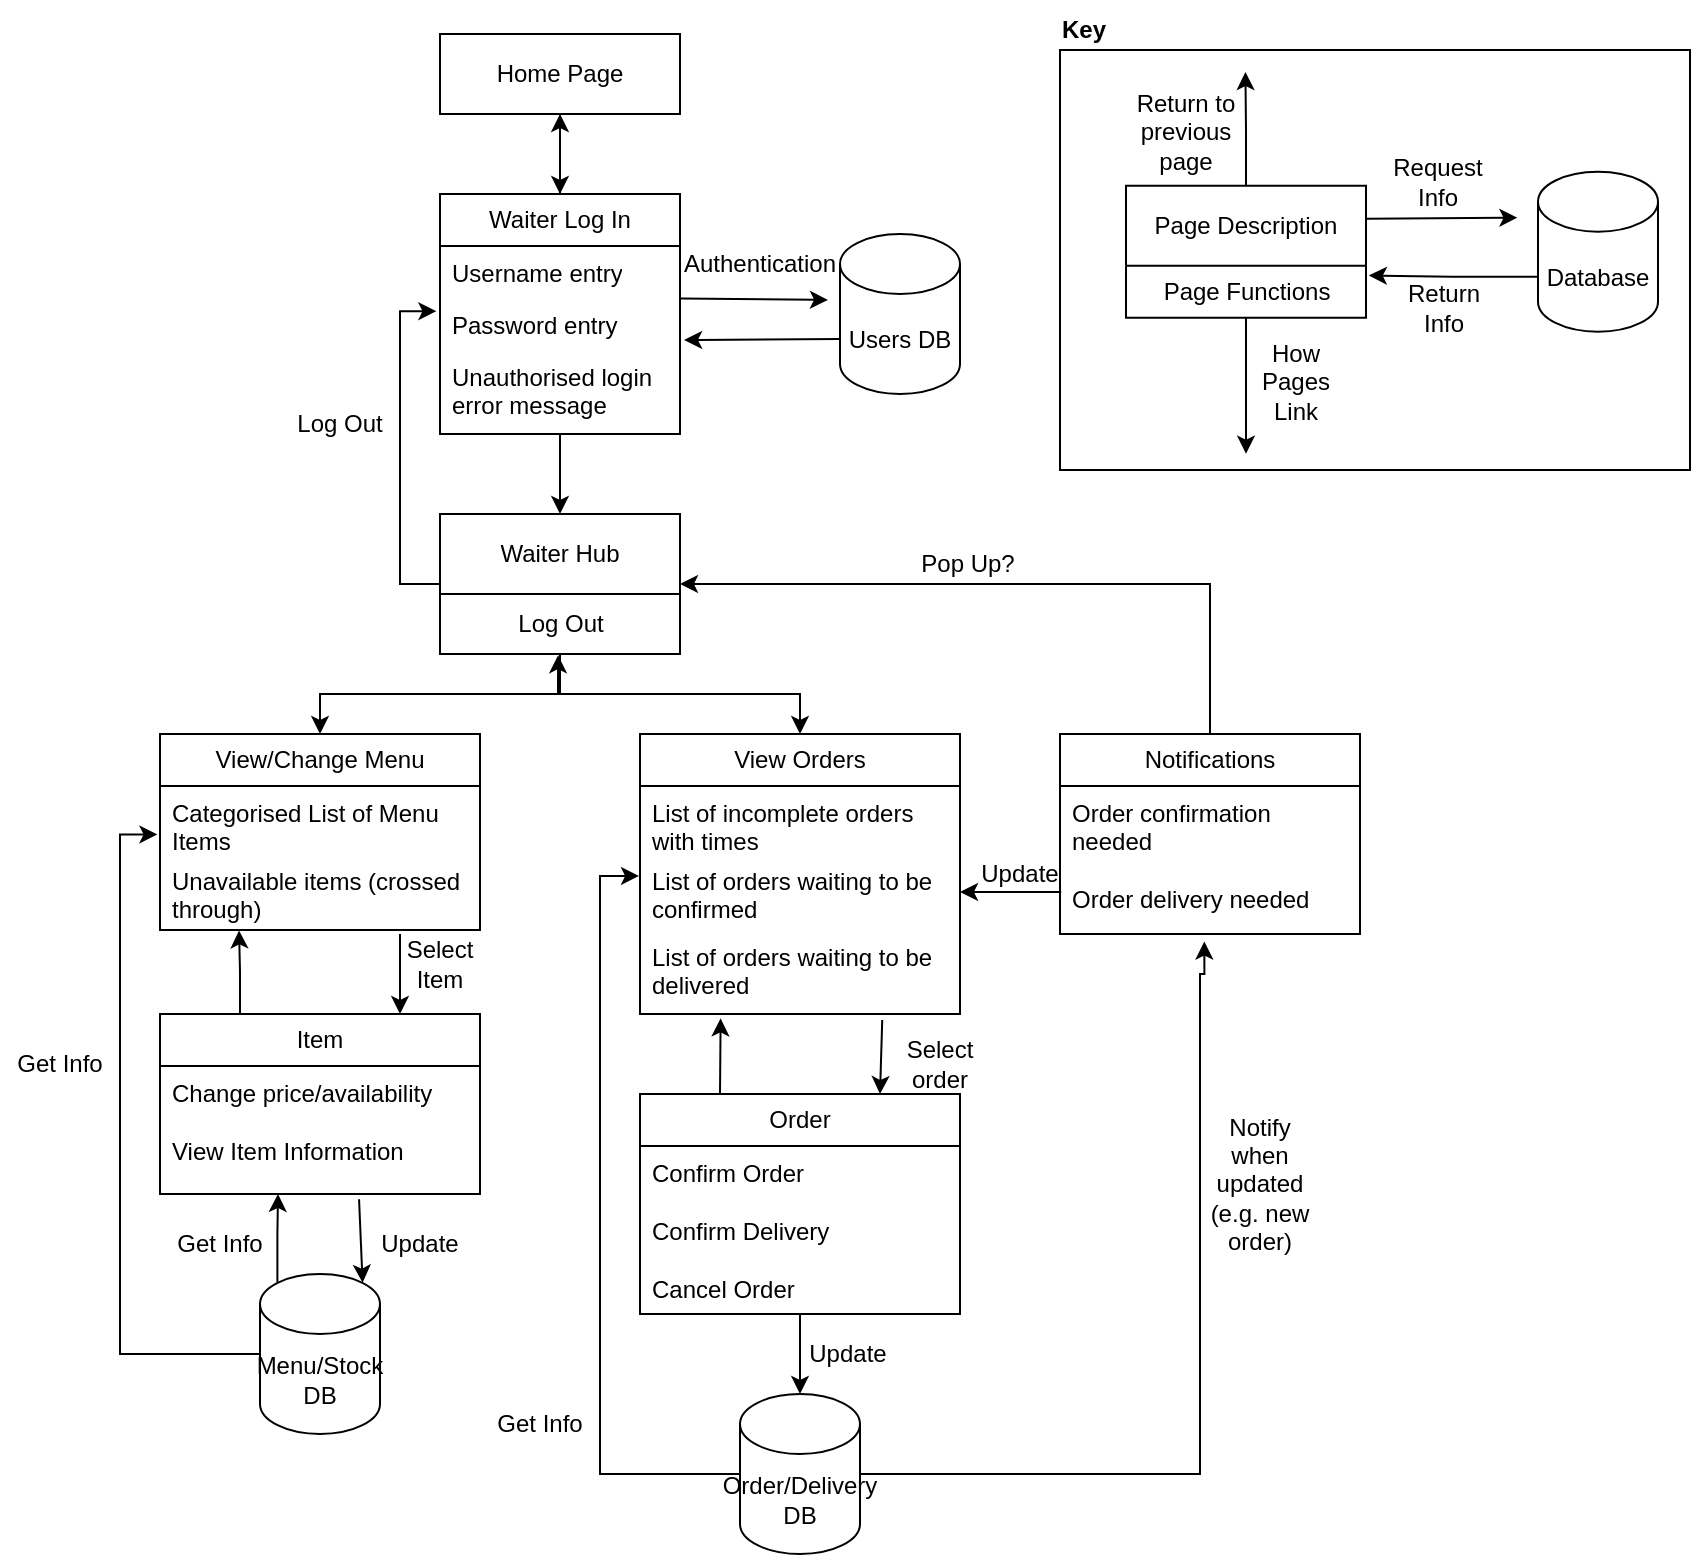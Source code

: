 <mxfile version="23.0.2" type="device">
  <diagram name="Page-1" id="-fqrT9YaPXsWp4vQtAAM">
    <mxGraphModel dx="2546" dy="887" grid="0" gridSize="10" guides="1" tooltips="1" connect="1" arrows="1" fold="1" page="0" pageScale="1" pageWidth="827" pageHeight="1169" math="0" shadow="0">
      <root>
        <mxCell id="0" />
        <mxCell id="1" parent="0" />
        <mxCell id="UYImjuvei5mf2j6ICDsT-5" value="View Orders" style="swimlane;fontStyle=0;childLayout=stackLayout;horizontal=1;startSize=26;fillColor=none;horizontalStack=0;resizeParent=1;resizeParentMax=0;resizeLast=0;collapsible=1;marginBottom=0;whiteSpace=wrap;html=1;" vertex="1" parent="1">
          <mxGeometry x="280" y="390" width="160" height="140" as="geometry" />
        </mxCell>
        <mxCell id="UYImjuvei5mf2j6ICDsT-6" value="List of incomplete orders with times" style="text;strokeColor=none;fillColor=none;align=left;verticalAlign=top;spacingLeft=4;spacingRight=4;overflow=hidden;rotatable=0;points=[[0,0.5],[1,0.5]];portConstraint=eastwest;whiteSpace=wrap;html=1;" vertex="1" parent="UYImjuvei5mf2j6ICDsT-5">
          <mxGeometry y="26" width="160" height="34" as="geometry" />
        </mxCell>
        <mxCell id="UYImjuvei5mf2j6ICDsT-7" value="List of orders waiting to be confirmed" style="text;strokeColor=none;fillColor=none;align=left;verticalAlign=top;spacingLeft=4;spacingRight=4;overflow=hidden;rotatable=0;points=[[0,0.5],[1,0.5]];portConstraint=eastwest;whiteSpace=wrap;html=1;" vertex="1" parent="UYImjuvei5mf2j6ICDsT-5">
          <mxGeometry y="60" width="160" height="38" as="geometry" />
        </mxCell>
        <mxCell id="UYImjuvei5mf2j6ICDsT-8" value="List of orders waiting to be delivered" style="text;strokeColor=none;fillColor=none;align=left;verticalAlign=top;spacingLeft=4;spacingRight=4;overflow=hidden;rotatable=0;points=[[0,0.5],[1,0.5]];portConstraint=eastwest;whiteSpace=wrap;html=1;" vertex="1" parent="UYImjuvei5mf2j6ICDsT-5">
          <mxGeometry y="98" width="160" height="42" as="geometry" />
        </mxCell>
        <mxCell id="UYImjuvei5mf2j6ICDsT-14" value="View/Change Menu" style="swimlane;fontStyle=0;childLayout=stackLayout;horizontal=1;startSize=26;fillColor=none;horizontalStack=0;resizeParent=1;resizeParentMax=0;resizeLast=0;collapsible=1;marginBottom=0;whiteSpace=wrap;html=1;" vertex="1" parent="1">
          <mxGeometry x="40" y="390" width="160" height="98" as="geometry" />
        </mxCell>
        <mxCell id="UYImjuvei5mf2j6ICDsT-15" value="Categorised List of Menu Items" style="text;strokeColor=none;fillColor=none;align=left;verticalAlign=top;spacingLeft=4;spacingRight=4;overflow=hidden;rotatable=0;points=[[0,0.5],[1,0.5]];portConstraint=eastwest;whiteSpace=wrap;html=1;" vertex="1" parent="UYImjuvei5mf2j6ICDsT-14">
          <mxGeometry y="26" width="160" height="34" as="geometry" />
        </mxCell>
        <mxCell id="UYImjuvei5mf2j6ICDsT-16" value="Unavailable items (crossed through)" style="text;strokeColor=none;fillColor=none;align=left;verticalAlign=top;spacingLeft=4;spacingRight=4;overflow=hidden;rotatable=0;points=[[0,0.5],[1,0.5]];portConstraint=eastwest;whiteSpace=wrap;html=1;" vertex="1" parent="UYImjuvei5mf2j6ICDsT-14">
          <mxGeometry y="60" width="160" height="38" as="geometry" />
        </mxCell>
        <mxCell id="UYImjuvei5mf2j6ICDsT-53" style="edgeStyle=orthogonalEdgeStyle;rounded=0;orthogonalLoop=1;jettySize=auto;html=1;exitX=0;exitY=0.5;exitDx=0;exitDy=0;entryX=-0.015;entryY=0.254;entryDx=0;entryDy=0;entryPerimeter=0;" edge="1" parent="1" source="UYImjuvei5mf2j6ICDsT-18" target="UYImjuvei5mf2j6ICDsT-24">
          <mxGeometry relative="1" as="geometry">
            <Array as="points">
              <mxPoint x="160" y="315" />
              <mxPoint x="160" y="179" />
            </Array>
          </mxGeometry>
        </mxCell>
        <mxCell id="UYImjuvei5mf2j6ICDsT-18" value="Waiter Hub" style="swimlane;fontStyle=0;childLayout=stackLayout;horizontal=1;startSize=40;fillColor=none;horizontalStack=0;resizeParent=1;resizeParentMax=0;resizeLast=0;collapsible=1;marginBottom=0;whiteSpace=wrap;html=1;" vertex="1" parent="1">
          <mxGeometry x="180" y="280" width="120" height="70" as="geometry" />
        </mxCell>
        <mxCell id="UYImjuvei5mf2j6ICDsT-39" value="Log Out" style="text;html=1;align=center;verticalAlign=middle;resizable=0;points=[];autosize=1;strokeColor=none;fillColor=none;" vertex="1" parent="UYImjuvei5mf2j6ICDsT-18">
          <mxGeometry y="40" width="120" height="30" as="geometry" />
        </mxCell>
        <mxCell id="UYImjuvei5mf2j6ICDsT-43" style="edgeStyle=orthogonalEdgeStyle;rounded=0;orthogonalLoop=1;jettySize=auto;html=1;entryX=0.5;entryY=0;entryDx=0;entryDy=0;" edge="1" parent="1" source="UYImjuvei5mf2j6ICDsT-22" target="UYImjuvei5mf2j6ICDsT-18">
          <mxGeometry relative="1" as="geometry" />
        </mxCell>
        <mxCell id="UYImjuvei5mf2j6ICDsT-84" style="edgeStyle=orthogonalEdgeStyle;rounded=0;orthogonalLoop=1;jettySize=auto;html=1;exitX=0.5;exitY=0;exitDx=0;exitDy=0;entryX=0.5;entryY=1;entryDx=0;entryDy=0;" edge="1" parent="1" source="UYImjuvei5mf2j6ICDsT-22" target="UYImjuvei5mf2j6ICDsT-51">
          <mxGeometry relative="1" as="geometry" />
        </mxCell>
        <mxCell id="UYImjuvei5mf2j6ICDsT-22" value="Waiter Log In" style="swimlane;fontStyle=0;childLayout=stackLayout;horizontal=1;startSize=26;fillColor=none;horizontalStack=0;resizeParent=1;resizeParentMax=0;resizeLast=0;collapsible=1;marginBottom=0;whiteSpace=wrap;html=1;" vertex="1" parent="1">
          <mxGeometry x="180" y="120" width="120" height="120" as="geometry" />
        </mxCell>
        <mxCell id="UYImjuvei5mf2j6ICDsT-23" value="Username entry" style="text;strokeColor=none;fillColor=none;align=left;verticalAlign=top;spacingLeft=4;spacingRight=4;overflow=hidden;rotatable=0;points=[[0,0.5],[1,0.5]];portConstraint=eastwest;whiteSpace=wrap;html=1;" vertex="1" parent="UYImjuvei5mf2j6ICDsT-22">
          <mxGeometry y="26" width="120" height="26" as="geometry" />
        </mxCell>
        <mxCell id="UYImjuvei5mf2j6ICDsT-24" value="Password entry" style="text;strokeColor=none;fillColor=none;align=left;verticalAlign=top;spacingLeft=4;spacingRight=4;overflow=hidden;rotatable=0;points=[[0,0.5],[1,0.5]];portConstraint=eastwest;whiteSpace=wrap;html=1;" vertex="1" parent="UYImjuvei5mf2j6ICDsT-22">
          <mxGeometry y="52" width="120" height="26" as="geometry" />
        </mxCell>
        <mxCell id="UYImjuvei5mf2j6ICDsT-25" value="Unauthorised login error message" style="text;strokeColor=none;fillColor=none;align=left;verticalAlign=top;spacingLeft=4;spacingRight=4;overflow=hidden;rotatable=0;points=[[0,0.5],[1,0.5]];portConstraint=eastwest;whiteSpace=wrap;html=1;" vertex="1" parent="UYImjuvei5mf2j6ICDsT-22">
          <mxGeometry y="78" width="120" height="42" as="geometry" />
        </mxCell>
        <mxCell id="UYImjuvei5mf2j6ICDsT-89" style="edgeStyle=orthogonalEdgeStyle;rounded=0;orthogonalLoop=1;jettySize=auto;html=1;exitX=0.5;exitY=0;exitDx=0;exitDy=0;entryX=1;entryY=0.5;entryDx=0;entryDy=0;" edge="1" parent="1" source="UYImjuvei5mf2j6ICDsT-27" target="UYImjuvei5mf2j6ICDsT-18">
          <mxGeometry relative="1" as="geometry" />
        </mxCell>
        <mxCell id="UYImjuvei5mf2j6ICDsT-27" value="Notifications" style="swimlane;fontStyle=0;childLayout=stackLayout;horizontal=1;startSize=26;fillColor=none;horizontalStack=0;resizeParent=1;resizeParentMax=0;resizeLast=0;collapsible=1;marginBottom=0;whiteSpace=wrap;html=1;" vertex="1" parent="1">
          <mxGeometry x="490" y="390" width="150" height="100" as="geometry" />
        </mxCell>
        <mxCell id="UYImjuvei5mf2j6ICDsT-28" value="Order confirmation needed&lt;br&gt;&lt;br&gt;Order delivery needed" style="text;strokeColor=none;fillColor=none;align=left;verticalAlign=top;spacingLeft=4;spacingRight=4;overflow=hidden;rotatable=0;points=[[0,0.5],[1,0.5]];portConstraint=eastwest;whiteSpace=wrap;html=1;" vertex="1" parent="UYImjuvei5mf2j6ICDsT-27">
          <mxGeometry y="26" width="150" height="74" as="geometry" />
        </mxCell>
        <mxCell id="UYImjuvei5mf2j6ICDsT-32" value="Item" style="swimlane;fontStyle=0;childLayout=stackLayout;horizontal=1;startSize=26;fillColor=none;horizontalStack=0;resizeParent=1;resizeParentMax=0;resizeLast=0;collapsible=1;marginBottom=0;whiteSpace=wrap;html=1;" vertex="1" parent="1">
          <mxGeometry x="40" y="530" width="160" height="90" as="geometry" />
        </mxCell>
        <mxCell id="UYImjuvei5mf2j6ICDsT-33" value="Change price/availability&amp;nbsp;&lt;br&gt;&lt;br&gt;View Item Information" style="text;strokeColor=none;fillColor=none;align=left;verticalAlign=top;spacingLeft=4;spacingRight=4;overflow=hidden;rotatable=0;points=[[0,0.5],[1,0.5]];portConstraint=eastwest;whiteSpace=wrap;html=1;" vertex="1" parent="UYImjuvei5mf2j6ICDsT-32">
          <mxGeometry y="26" width="160" height="64" as="geometry" />
        </mxCell>
        <mxCell id="UYImjuvei5mf2j6ICDsT-36" value="Menu/Stock DB" style="shape=cylinder3;whiteSpace=wrap;html=1;boundedLbl=1;backgroundOutline=1;size=15;" vertex="1" parent="1">
          <mxGeometry x="90" y="660" width="60" height="80" as="geometry" />
        </mxCell>
        <mxCell id="UYImjuvei5mf2j6ICDsT-37" value="Order" style="swimlane;fontStyle=0;childLayout=stackLayout;horizontal=1;startSize=26;fillColor=none;horizontalStack=0;resizeParent=1;resizeParentMax=0;resizeLast=0;collapsible=1;marginBottom=0;whiteSpace=wrap;html=1;" vertex="1" parent="1">
          <mxGeometry x="280" y="570" width="160" height="110" as="geometry" />
        </mxCell>
        <mxCell id="UYImjuvei5mf2j6ICDsT-38" value="Confirm Order&lt;br&gt;&lt;br&gt;Confirm Delivery&lt;br&gt;&lt;br&gt;Cancel Order" style="text;strokeColor=none;fillColor=none;align=left;verticalAlign=top;spacingLeft=4;spacingRight=4;overflow=hidden;rotatable=0;points=[[0,0.5],[1,0.5]];portConstraint=eastwest;whiteSpace=wrap;html=1;" vertex="1" parent="UYImjuvei5mf2j6ICDsT-37">
          <mxGeometry y="26" width="160" height="84" as="geometry" />
        </mxCell>
        <mxCell id="UYImjuvei5mf2j6ICDsT-42" value="Users DB" style="shape=cylinder3;whiteSpace=wrap;html=1;boundedLbl=1;backgroundOutline=1;size=15;" vertex="1" parent="1">
          <mxGeometry x="380" y="140" width="60" height="80" as="geometry" />
        </mxCell>
        <mxCell id="UYImjuvei5mf2j6ICDsT-46" value="" style="endArrow=classic;html=1;rounded=0;exitX=0;exitY=0;exitDx=0;exitDy=52.5;exitPerimeter=0;entryX=1.017;entryY=0.808;entryDx=0;entryDy=0;entryPerimeter=0;" edge="1" parent="1" source="UYImjuvei5mf2j6ICDsT-42" target="UYImjuvei5mf2j6ICDsT-24">
          <mxGeometry width="50" height="50" relative="1" as="geometry">
            <mxPoint x="400" y="270" as="sourcePoint" />
            <mxPoint x="450" y="220" as="targetPoint" />
          </mxGeometry>
        </mxCell>
        <mxCell id="UYImjuvei5mf2j6ICDsT-47" value="" style="endArrow=classic;html=1;rounded=0;entryX=-0.1;entryY=0.412;entryDx=0;entryDy=0;entryPerimeter=0;exitX=1.003;exitY=0.008;exitDx=0;exitDy=0;exitPerimeter=0;" edge="1" parent="1" source="UYImjuvei5mf2j6ICDsT-24" target="UYImjuvei5mf2j6ICDsT-42">
          <mxGeometry width="50" height="50" relative="1" as="geometry">
            <mxPoint x="400" y="270" as="sourcePoint" />
            <mxPoint x="450" y="220" as="targetPoint" />
          </mxGeometry>
        </mxCell>
        <mxCell id="UYImjuvei5mf2j6ICDsT-52" style="edgeStyle=orthogonalEdgeStyle;rounded=0;orthogonalLoop=1;jettySize=auto;html=1;exitX=0.5;exitY=1;exitDx=0;exitDy=0;entryX=0.5;entryY=0;entryDx=0;entryDy=0;" edge="1" parent="1" source="UYImjuvei5mf2j6ICDsT-51" target="UYImjuvei5mf2j6ICDsT-22">
          <mxGeometry relative="1" as="geometry" />
        </mxCell>
        <mxCell id="UYImjuvei5mf2j6ICDsT-51" value="Home Page" style="rounded=0;whiteSpace=wrap;html=1;" vertex="1" parent="1">
          <mxGeometry x="180" y="40" width="120" height="40" as="geometry" />
        </mxCell>
        <mxCell id="UYImjuvei5mf2j6ICDsT-55" value="Log Out" style="text;html=1;strokeColor=none;fillColor=none;align=center;verticalAlign=middle;whiteSpace=wrap;rounded=0;" vertex="1" parent="1">
          <mxGeometry x="100" y="220" width="60" height="30" as="geometry" />
        </mxCell>
        <mxCell id="UYImjuvei5mf2j6ICDsT-57" style="edgeStyle=orthogonalEdgeStyle;rounded=0;orthogonalLoop=1;jettySize=auto;html=1;entryX=0.5;entryY=0;entryDx=0;entryDy=0;" edge="1" parent="1" source="UYImjuvei5mf2j6ICDsT-39" target="UYImjuvei5mf2j6ICDsT-14">
          <mxGeometry relative="1" as="geometry" />
        </mxCell>
        <mxCell id="UYImjuvei5mf2j6ICDsT-58" style="edgeStyle=orthogonalEdgeStyle;rounded=0;orthogonalLoop=1;jettySize=auto;html=1;entryX=0.5;entryY=0;entryDx=0;entryDy=0;" edge="1" parent="1" source="UYImjuvei5mf2j6ICDsT-39" target="UYImjuvei5mf2j6ICDsT-5">
          <mxGeometry relative="1" as="geometry" />
        </mxCell>
        <mxCell id="UYImjuvei5mf2j6ICDsT-60" value="Select Item" style="text;html=1;strokeColor=none;fillColor=none;align=center;verticalAlign=middle;whiteSpace=wrap;rounded=0;" vertex="1" parent="1">
          <mxGeometry x="150" y="490" width="60" height="30" as="geometry" />
        </mxCell>
        <mxCell id="UYImjuvei5mf2j6ICDsT-62" value="" style="endArrow=classic;html=1;rounded=0;exitX=0.622;exitY=1.041;exitDx=0;exitDy=0;exitPerimeter=0;entryX=0.855;entryY=0;entryDx=0;entryDy=4.35;entryPerimeter=0;" edge="1" parent="1" source="UYImjuvei5mf2j6ICDsT-33" target="UYImjuvei5mf2j6ICDsT-36">
          <mxGeometry width="50" height="50" relative="1" as="geometry">
            <mxPoint x="400" y="570" as="sourcePoint" />
            <mxPoint x="450" y="520" as="targetPoint" />
          </mxGeometry>
        </mxCell>
        <mxCell id="UYImjuvei5mf2j6ICDsT-63" style="edgeStyle=orthogonalEdgeStyle;rounded=0;orthogonalLoop=1;jettySize=auto;html=1;exitX=0.145;exitY=0;exitDx=0;exitDy=4.35;exitPerimeter=0;" edge="1" parent="1" source="UYImjuvei5mf2j6ICDsT-36">
          <mxGeometry relative="1" as="geometry">
            <mxPoint x="99" y="620" as="targetPoint" />
          </mxGeometry>
        </mxCell>
        <mxCell id="UYImjuvei5mf2j6ICDsT-66" value="Select order" style="text;html=1;strokeColor=none;fillColor=none;align=center;verticalAlign=middle;whiteSpace=wrap;rounded=0;" vertex="1" parent="1">
          <mxGeometry x="400" y="540" width="60" height="30" as="geometry" />
        </mxCell>
        <mxCell id="UYImjuvei5mf2j6ICDsT-67" value="Authentication" style="text;html=1;strokeColor=none;fillColor=none;align=center;verticalAlign=middle;whiteSpace=wrap;rounded=0;" vertex="1" parent="1">
          <mxGeometry x="310" y="140" width="60" height="30" as="geometry" />
        </mxCell>
        <mxCell id="UYImjuvei5mf2j6ICDsT-68" value="Order/Delivery DB" style="shape=cylinder3;whiteSpace=wrap;html=1;boundedLbl=1;backgroundOutline=1;size=15;" vertex="1" parent="1">
          <mxGeometry x="330" y="720" width="60" height="80" as="geometry" />
        </mxCell>
        <mxCell id="UYImjuvei5mf2j6ICDsT-71" value="Update" style="text;html=1;strokeColor=none;fillColor=none;align=center;verticalAlign=middle;whiteSpace=wrap;rounded=0;" vertex="1" parent="1">
          <mxGeometry x="140" y="630" width="60" height="30" as="geometry" />
        </mxCell>
        <mxCell id="UYImjuvei5mf2j6ICDsT-72" value="Update" style="text;html=1;strokeColor=none;fillColor=none;align=center;verticalAlign=middle;whiteSpace=wrap;rounded=0;" vertex="1" parent="1">
          <mxGeometry x="354" y="685" width="60" height="30" as="geometry" />
        </mxCell>
        <mxCell id="UYImjuvei5mf2j6ICDsT-73" style="edgeStyle=orthogonalEdgeStyle;rounded=0;orthogonalLoop=1;jettySize=auto;html=1;entryX=0.5;entryY=0;entryDx=0;entryDy=0;entryPerimeter=0;" edge="1" parent="1" source="UYImjuvei5mf2j6ICDsT-37" target="UYImjuvei5mf2j6ICDsT-68">
          <mxGeometry relative="1" as="geometry" />
        </mxCell>
        <mxCell id="UYImjuvei5mf2j6ICDsT-74" style="edgeStyle=orthogonalEdgeStyle;rounded=0;orthogonalLoop=1;jettySize=auto;html=1;exitX=0;exitY=0.5;exitDx=0;exitDy=0;exitPerimeter=0;entryX=-0.003;entryY=0.289;entryDx=0;entryDy=0;entryPerimeter=0;" edge="1" parent="1" source="UYImjuvei5mf2j6ICDsT-68" target="UYImjuvei5mf2j6ICDsT-7">
          <mxGeometry relative="1" as="geometry" />
        </mxCell>
        <mxCell id="UYImjuvei5mf2j6ICDsT-75" value="" style="endArrow=classic;html=1;rounded=0;entryX=0.75;entryY=0;entryDx=0;entryDy=0;" edge="1" parent="1" target="UYImjuvei5mf2j6ICDsT-32">
          <mxGeometry width="50" height="50" relative="1" as="geometry">
            <mxPoint x="160" y="490" as="sourcePoint" />
            <mxPoint x="450" y="540" as="targetPoint" />
          </mxGeometry>
        </mxCell>
        <mxCell id="UYImjuvei5mf2j6ICDsT-76" style="edgeStyle=orthogonalEdgeStyle;rounded=0;orthogonalLoop=1;jettySize=auto;html=1;exitX=0.25;exitY=0;exitDx=0;exitDy=0;entryX=0.247;entryY=1.005;entryDx=0;entryDy=0;entryPerimeter=0;" edge="1" parent="1" source="UYImjuvei5mf2j6ICDsT-32" target="UYImjuvei5mf2j6ICDsT-16">
          <mxGeometry relative="1" as="geometry" />
        </mxCell>
        <mxCell id="UYImjuvei5mf2j6ICDsT-77" value="Get Info" style="text;html=1;strokeColor=none;fillColor=none;align=center;verticalAlign=middle;whiteSpace=wrap;rounded=0;" vertex="1" parent="1">
          <mxGeometry x="40" y="630" width="60" height="30" as="geometry" />
        </mxCell>
        <mxCell id="UYImjuvei5mf2j6ICDsT-78" value="Get Info" style="text;html=1;strokeColor=none;fillColor=none;align=center;verticalAlign=middle;whiteSpace=wrap;rounded=0;" vertex="1" parent="1">
          <mxGeometry x="200" y="720" width="60" height="30" as="geometry" />
        </mxCell>
        <mxCell id="UYImjuvei5mf2j6ICDsT-79" value="" style="endArrow=classic;html=1;rounded=0;exitX=0.757;exitY=1.071;exitDx=0;exitDy=0;exitPerimeter=0;entryX=0.75;entryY=0;entryDx=0;entryDy=0;" edge="1" parent="1" source="UYImjuvei5mf2j6ICDsT-8" target="UYImjuvei5mf2j6ICDsT-37">
          <mxGeometry width="50" height="50" relative="1" as="geometry">
            <mxPoint x="400" y="590" as="sourcePoint" />
            <mxPoint x="450" y="540" as="targetPoint" />
          </mxGeometry>
        </mxCell>
        <mxCell id="UYImjuvei5mf2j6ICDsT-80" style="edgeStyle=orthogonalEdgeStyle;rounded=0;orthogonalLoop=1;jettySize=auto;html=1;exitX=0.25;exitY=0;exitDx=0;exitDy=0;entryX=0.252;entryY=1.052;entryDx=0;entryDy=0;entryPerimeter=0;" edge="1" parent="1" source="UYImjuvei5mf2j6ICDsT-37" target="UYImjuvei5mf2j6ICDsT-8">
          <mxGeometry relative="1" as="geometry" />
        </mxCell>
        <mxCell id="UYImjuvei5mf2j6ICDsT-81" style="edgeStyle=orthogonalEdgeStyle;rounded=0;orthogonalLoop=1;jettySize=auto;html=1;exitX=0;exitY=0.5;exitDx=0;exitDy=0;exitPerimeter=0;entryX=-0.008;entryY=0.712;entryDx=0;entryDy=0;entryPerimeter=0;" edge="1" parent="1" source="UYImjuvei5mf2j6ICDsT-36" target="UYImjuvei5mf2j6ICDsT-15">
          <mxGeometry relative="1" as="geometry">
            <Array as="points">
              <mxPoint x="20" y="700" />
              <mxPoint x="20" y="440" />
            </Array>
          </mxGeometry>
        </mxCell>
        <mxCell id="UYImjuvei5mf2j6ICDsT-82" value="Get Info" style="text;html=1;strokeColor=none;fillColor=none;align=center;verticalAlign=middle;whiteSpace=wrap;rounded=0;" vertex="1" parent="1">
          <mxGeometry x="-40" y="540" width="60" height="30" as="geometry" />
        </mxCell>
        <mxCell id="UYImjuvei5mf2j6ICDsT-83" value="" style="endArrow=classic;html=1;rounded=0;entryX=0.492;entryY=1.02;entryDx=0;entryDy=0;entryPerimeter=0;" edge="1" parent="1" target="UYImjuvei5mf2j6ICDsT-39">
          <mxGeometry width="50" height="50" relative="1" as="geometry">
            <mxPoint x="239" y="370" as="sourcePoint" />
            <mxPoint x="450" y="340" as="targetPoint" />
          </mxGeometry>
        </mxCell>
        <mxCell id="UYImjuvei5mf2j6ICDsT-85" style="edgeStyle=orthogonalEdgeStyle;rounded=0;orthogonalLoop=1;jettySize=auto;html=1;entryX=0.481;entryY=1.051;entryDx=0;entryDy=0;entryPerimeter=0;" edge="1" parent="1" source="UYImjuvei5mf2j6ICDsT-68" target="UYImjuvei5mf2j6ICDsT-28">
          <mxGeometry relative="1" as="geometry">
            <Array as="points">
              <mxPoint x="560" y="760" />
              <mxPoint x="560" y="510" />
              <mxPoint x="562" y="510" />
            </Array>
          </mxGeometry>
        </mxCell>
        <mxCell id="UYImjuvei5mf2j6ICDsT-86" value="Notify when updated&lt;br&gt;(e.g. new order)" style="text;html=1;strokeColor=none;fillColor=none;align=center;verticalAlign=middle;whiteSpace=wrap;rounded=0;" vertex="1" parent="1">
          <mxGeometry x="560" y="600" width="60" height="30" as="geometry" />
        </mxCell>
        <mxCell id="UYImjuvei5mf2j6ICDsT-87" style="edgeStyle=orthogonalEdgeStyle;rounded=0;orthogonalLoop=1;jettySize=auto;html=1;exitX=0.004;exitY=0.716;exitDx=0;exitDy=0;entryX=1;entryY=0.5;entryDx=0;entryDy=0;exitPerimeter=0;" edge="1" parent="1" source="UYImjuvei5mf2j6ICDsT-28" target="UYImjuvei5mf2j6ICDsT-7">
          <mxGeometry relative="1" as="geometry" />
        </mxCell>
        <mxCell id="UYImjuvei5mf2j6ICDsT-88" value="Update" style="text;html=1;strokeColor=none;fillColor=none;align=center;verticalAlign=middle;whiteSpace=wrap;rounded=0;" vertex="1" parent="1">
          <mxGeometry x="440" y="445" width="60" height="30" as="geometry" />
        </mxCell>
        <mxCell id="UYImjuvei5mf2j6ICDsT-91" value="Pop Up?" style="text;html=1;strokeColor=none;fillColor=none;align=center;verticalAlign=middle;whiteSpace=wrap;rounded=0;" vertex="1" parent="1">
          <mxGeometry x="414" y="290" width="60" height="30" as="geometry" />
        </mxCell>
        <mxCell id="UYImjuvei5mf2j6ICDsT-100" style="edgeStyle=orthogonalEdgeStyle;rounded=0;orthogonalLoop=1;jettySize=auto;html=1;exitX=1;exitY=0.25;exitDx=0;exitDy=0;" edge="1" parent="1" source="UYImjuvei5mf2j6ICDsT-94">
          <mxGeometry relative="1" as="geometry">
            <mxPoint x="718.714" y="131.86" as="targetPoint" />
          </mxGeometry>
        </mxCell>
        <mxCell id="UYImjuvei5mf2j6ICDsT-104" style="edgeStyle=orthogonalEdgeStyle;rounded=0;orthogonalLoop=1;jettySize=auto;html=1;exitX=0.5;exitY=0;exitDx=0;exitDy=0;" edge="1" parent="1" source="UYImjuvei5mf2j6ICDsT-94">
          <mxGeometry relative="1" as="geometry">
            <mxPoint x="582.714" y="59.003" as="targetPoint" />
          </mxGeometry>
        </mxCell>
        <mxCell id="UYImjuvei5mf2j6ICDsT-94" value="Page Description" style="swimlane;fontStyle=0;childLayout=stackLayout;horizontal=1;startSize=40;fillColor=none;horizontalStack=0;resizeParent=1;resizeParentMax=0;resizeLast=0;collapsible=1;marginBottom=0;whiteSpace=wrap;html=1;" vertex="1" parent="1">
          <mxGeometry x="523" y="115.86" width="120" height="66" as="geometry" />
        </mxCell>
        <mxCell id="UYImjuvei5mf2j6ICDsT-98" style="edgeStyle=orthogonalEdgeStyle;rounded=0;orthogonalLoop=1;jettySize=auto;html=1;" edge="1" parent="UYImjuvei5mf2j6ICDsT-94" source="UYImjuvei5mf2j6ICDsT-95">
          <mxGeometry relative="1" as="geometry">
            <mxPoint x="60" y="134.0" as="targetPoint" />
          </mxGeometry>
        </mxCell>
        <mxCell id="UYImjuvei5mf2j6ICDsT-95" value="Page Functions" style="text;html=1;align=center;verticalAlign=middle;resizable=0;points=[];autosize=1;strokeColor=none;fillColor=none;" vertex="1" parent="UYImjuvei5mf2j6ICDsT-94">
          <mxGeometry y="40" width="120" height="26" as="geometry" />
        </mxCell>
        <mxCell id="UYImjuvei5mf2j6ICDsT-96" value="Database" style="shape=cylinder3;whiteSpace=wrap;html=1;boundedLbl=1;backgroundOutline=1;size=15;" vertex="1" parent="1">
          <mxGeometry x="729" y="108.86" width="60" height="80" as="geometry" />
        </mxCell>
        <mxCell id="UYImjuvei5mf2j6ICDsT-99" value="How Pages Link" style="text;html=1;strokeColor=none;fillColor=none;align=center;verticalAlign=middle;whiteSpace=wrap;rounded=0;" vertex="1" parent="1">
          <mxGeometry x="578" y="198.86" width="60" height="30" as="geometry" />
        </mxCell>
        <mxCell id="UYImjuvei5mf2j6ICDsT-101" value="Request Info" style="text;html=1;strokeColor=none;fillColor=none;align=center;verticalAlign=middle;whiteSpace=wrap;rounded=0;" vertex="1" parent="1">
          <mxGeometry x="649" y="98.86" width="60" height="30" as="geometry" />
        </mxCell>
        <mxCell id="UYImjuvei5mf2j6ICDsT-102" style="edgeStyle=orthogonalEdgeStyle;rounded=0;orthogonalLoop=1;jettySize=auto;html=1;exitX=0;exitY=0;exitDx=0;exitDy=52.5;exitPerimeter=0;entryX=1.012;entryY=0.187;entryDx=0;entryDy=0;entryPerimeter=0;" edge="1" parent="1" source="UYImjuvei5mf2j6ICDsT-96" target="UYImjuvei5mf2j6ICDsT-95">
          <mxGeometry relative="1" as="geometry" />
        </mxCell>
        <mxCell id="UYImjuvei5mf2j6ICDsT-103" value="Return Info" style="text;html=1;strokeColor=none;fillColor=none;align=center;verticalAlign=middle;whiteSpace=wrap;rounded=0;" vertex="1" parent="1">
          <mxGeometry x="652" y="161.86" width="60" height="30" as="geometry" />
        </mxCell>
        <mxCell id="UYImjuvei5mf2j6ICDsT-105" value="Return to previous page" style="text;html=1;strokeColor=none;fillColor=none;align=center;verticalAlign=middle;whiteSpace=wrap;rounded=0;" vertex="1" parent="1">
          <mxGeometry x="523" y="73.86" width="60" height="30" as="geometry" />
        </mxCell>
        <mxCell id="UYImjuvei5mf2j6ICDsT-106" value="" style="rounded=0;whiteSpace=wrap;html=1;fillColor=none;" vertex="1" parent="1">
          <mxGeometry x="490" y="48" width="315" height="210" as="geometry" />
        </mxCell>
        <mxCell id="UYImjuvei5mf2j6ICDsT-107" value="Key" style="text;html=1;strokeColor=none;fillColor=none;align=center;verticalAlign=middle;whiteSpace=wrap;rounded=0;fontStyle=1" vertex="1" parent="1">
          <mxGeometry x="472" y="23" width="60" height="30" as="geometry" />
        </mxCell>
      </root>
    </mxGraphModel>
  </diagram>
</mxfile>
